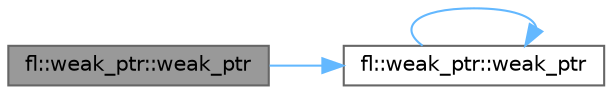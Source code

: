 digraph "fl::weak_ptr::weak_ptr"
{
 // INTERACTIVE_SVG=YES
 // LATEX_PDF_SIZE
  bgcolor="transparent";
  edge [fontname=Helvetica,fontsize=10,labelfontname=Helvetica,labelfontsize=10];
  node [fontname=Helvetica,fontsize=10,shape=box,height=0.2,width=0.4];
  rankdir="LR";
  Node1 [id="Node000001",label="fl::weak_ptr::weak_ptr",height=0.2,width=0.4,color="gray40", fillcolor="grey60", style="filled", fontcolor="black",tooltip=" "];
  Node1 -> Node2 [id="edge1_Node000001_Node000002",color="steelblue1",style="solid",tooltip=" "];
  Node2 [id="Node000002",label="fl::weak_ptr::weak_ptr",height=0.2,width=0.4,color="grey40", fillcolor="white", style="filled",URL="$d1/dd6/classfl_1_1weak__ptr_a27df6e2a1650d985bdeda33f0303c83f.html#a27df6e2a1650d985bdeda33f0303c83f",tooltip=" "];
  Node2 -> Node2 [id="edge2_Node000002_Node000002",color="steelblue1",style="solid",tooltip=" "];
}
